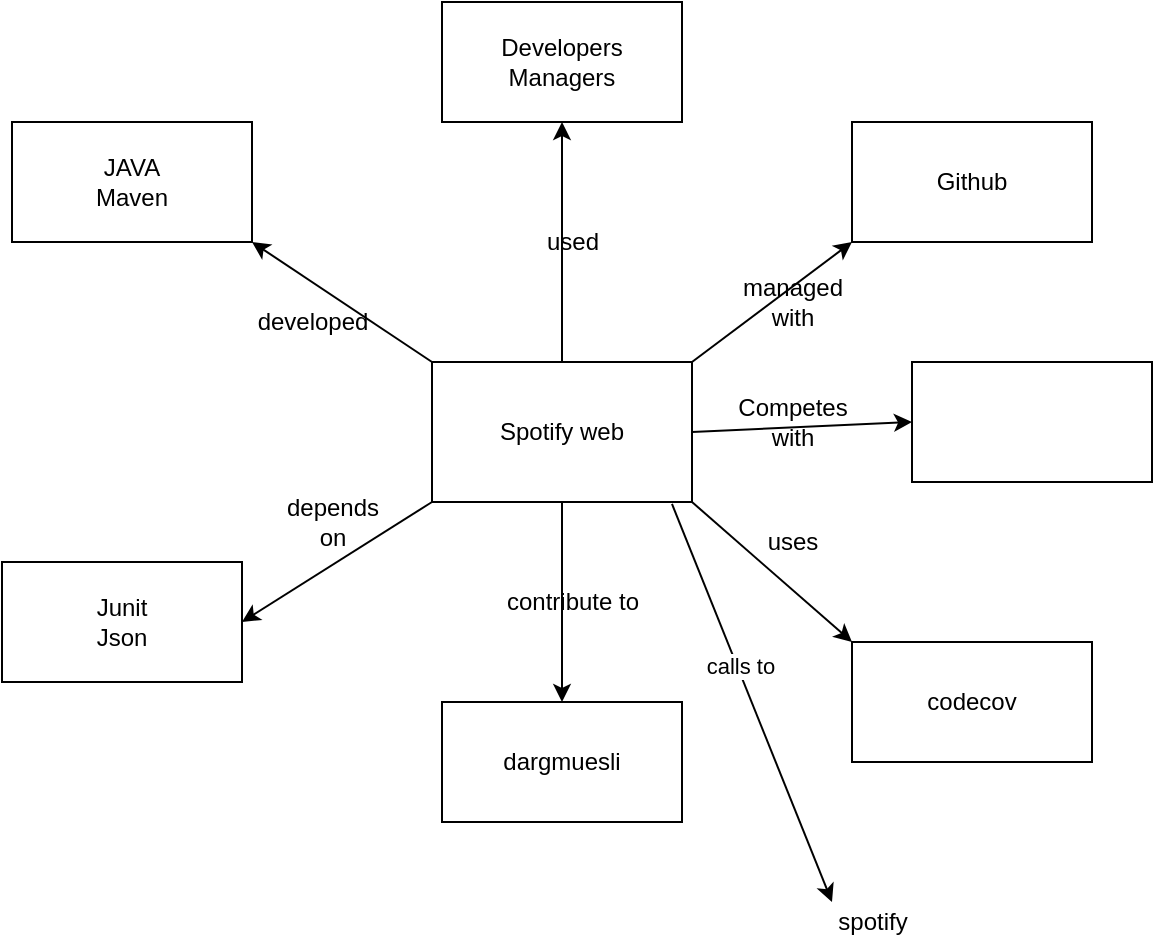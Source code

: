 <mxfile version="16.6.5" type="github" pages="5">
  <diagram id="i09vuHjo_J9IYXawHqGr" name="Page-1">
    <mxGraphModel dx="1182" dy="707" grid="1" gridSize="10" guides="1" tooltips="1" connect="1" arrows="1" fold="1" page="1" pageScale="1" pageWidth="827" pageHeight="1169" math="0" shadow="0">
      <root>
        <mxCell id="0" />
        <mxCell id="1" parent="0" />
        <mxCell id="gCuWJ5Lccc7KJokp8anK-1" value="Spotify web" style="rounded=0;whiteSpace=wrap;html=1;" vertex="1" parent="1">
          <mxGeometry x="340" y="320" width="130" height="70" as="geometry" />
        </mxCell>
        <mxCell id="gCuWJ5Lccc7KJokp8anK-2" value="JAVA&lt;br&gt;Maven" style="rounded=0;whiteSpace=wrap;html=1;" vertex="1" parent="1">
          <mxGeometry x="130" y="200" width="120" height="60" as="geometry" />
        </mxCell>
        <mxCell id="gCuWJ5Lccc7KJokp8anK-3" value="" style="endArrow=classic;html=1;rounded=0;entryX=1;entryY=1;entryDx=0;entryDy=0;exitX=0;exitY=0;exitDx=0;exitDy=0;" edge="1" parent="1" source="gCuWJ5Lccc7KJokp8anK-1" target="gCuWJ5Lccc7KJokp8anK-2">
          <mxGeometry width="50" height="50" relative="1" as="geometry">
            <mxPoint x="270" y="260" as="sourcePoint" />
            <mxPoint x="440" y="330" as="targetPoint" />
            <Array as="points" />
          </mxGeometry>
        </mxCell>
        <mxCell id="gCuWJ5Lccc7KJokp8anK-4" value="developed" style="text;html=1;align=center;verticalAlign=middle;resizable=0;points=[];autosize=1;strokeColor=none;fillColor=none;" vertex="1" parent="1">
          <mxGeometry x="245" y="290" width="70" height="20" as="geometry" />
        </mxCell>
        <mxCell id="gCuWJ5Lccc7KJokp8anK-5" value="Junit&lt;br&gt;Json" style="rounded=0;whiteSpace=wrap;html=1;" vertex="1" parent="1">
          <mxGeometry x="125" y="420" width="120" height="60" as="geometry" />
        </mxCell>
        <mxCell id="gCuWJ5Lccc7KJokp8anK-6" value="Developers&lt;br&gt;Managers" style="rounded=0;whiteSpace=wrap;html=1;" vertex="1" parent="1">
          <mxGeometry x="345" y="140" width="120" height="60" as="geometry" />
        </mxCell>
        <mxCell id="gCuWJ5Lccc7KJokp8anK-7" value="" style="endArrow=classic;html=1;rounded=0;exitX=0.5;exitY=0;exitDx=0;exitDy=0;entryX=0.5;entryY=1;entryDx=0;entryDy=0;" edge="1" parent="1" source="gCuWJ5Lccc7KJokp8anK-1" target="gCuWJ5Lccc7KJokp8anK-6">
          <mxGeometry width="50" height="50" relative="1" as="geometry">
            <mxPoint x="390" y="370" as="sourcePoint" />
            <mxPoint x="440" y="320" as="targetPoint" />
          </mxGeometry>
        </mxCell>
        <mxCell id="gCuWJ5Lccc7KJokp8anK-8" value="used" style="text;html=1;align=center;verticalAlign=middle;resizable=0;points=[];autosize=1;strokeColor=none;fillColor=none;" vertex="1" parent="1">
          <mxGeometry x="390" y="250" width="40" height="20" as="geometry" />
        </mxCell>
        <mxCell id="gCuWJ5Lccc7KJokp8anK-9" value="Github" style="rounded=0;whiteSpace=wrap;html=1;" vertex="1" parent="1">
          <mxGeometry x="550" y="200" width="120" height="60" as="geometry" />
        </mxCell>
        <mxCell id="gCuWJ5Lccc7KJokp8anK-10" value="" style="endArrow=classic;html=1;rounded=0;exitX=1;exitY=0;exitDx=0;exitDy=0;entryX=0;entryY=1;entryDx=0;entryDy=0;" edge="1" parent="1" source="gCuWJ5Lccc7KJokp8anK-1" target="gCuWJ5Lccc7KJokp8anK-9">
          <mxGeometry width="50" height="50" relative="1" as="geometry">
            <mxPoint x="390" y="370" as="sourcePoint" />
            <mxPoint x="440" y="320" as="targetPoint" />
          </mxGeometry>
        </mxCell>
        <mxCell id="gCuWJ5Lccc7KJokp8anK-11" value="managed&lt;br&gt;with" style="text;html=1;align=center;verticalAlign=middle;resizable=0;points=[];autosize=1;strokeColor=none;fillColor=none;" vertex="1" parent="1">
          <mxGeometry x="485" y="275" width="70" height="30" as="geometry" />
        </mxCell>
        <mxCell id="gCuWJ5Lccc7KJokp8anK-12" value="" style="rounded=0;whiteSpace=wrap;html=1;" vertex="1" parent="1">
          <mxGeometry x="580" y="320" width="120" height="60" as="geometry" />
        </mxCell>
        <mxCell id="gCuWJ5Lccc7KJokp8anK-13" value="" style="endArrow=classic;html=1;rounded=0;exitX=1;exitY=0.5;exitDx=0;exitDy=0;entryX=0;entryY=0.5;entryDx=0;entryDy=0;" edge="1" parent="1" source="gCuWJ5Lccc7KJokp8anK-1" target="gCuWJ5Lccc7KJokp8anK-12">
          <mxGeometry width="50" height="50" relative="1" as="geometry">
            <mxPoint x="390" y="370" as="sourcePoint" />
            <mxPoint x="440" y="320" as="targetPoint" />
          </mxGeometry>
        </mxCell>
        <mxCell id="gCuWJ5Lccc7KJokp8anK-14" value="Competes&lt;br&gt;with" style="text;html=1;align=center;verticalAlign=middle;resizable=0;points=[];autosize=1;strokeColor=none;fillColor=none;" vertex="1" parent="1">
          <mxGeometry x="485" y="335" width="70" height="30" as="geometry" />
        </mxCell>
        <mxCell id="gCuWJ5Lccc7KJokp8anK-15" value="" style="endArrow=classic;html=1;rounded=0;exitX=0;exitY=1;exitDx=0;exitDy=0;entryX=1;entryY=0.5;entryDx=0;entryDy=0;" edge="1" parent="1" source="gCuWJ5Lccc7KJokp8anK-1" target="gCuWJ5Lccc7KJokp8anK-5">
          <mxGeometry width="50" height="50" relative="1" as="geometry">
            <mxPoint x="390" y="360" as="sourcePoint" />
            <mxPoint x="440" y="310" as="targetPoint" />
          </mxGeometry>
        </mxCell>
        <mxCell id="gCuWJ5Lccc7KJokp8anK-16" value="depends&lt;br&gt;on" style="text;html=1;align=center;verticalAlign=middle;resizable=0;points=[];autosize=1;strokeColor=none;fillColor=none;" vertex="1" parent="1">
          <mxGeometry x="260" y="385" width="60" height="30" as="geometry" />
        </mxCell>
        <mxCell id="gCuWJ5Lccc7KJokp8anK-17" value="dargmuesli" style="rounded=0;whiteSpace=wrap;html=1;" vertex="1" parent="1">
          <mxGeometry x="345" y="490" width="120" height="60" as="geometry" />
        </mxCell>
        <mxCell id="gCuWJ5Lccc7KJokp8anK-18" value="codecov" style="rounded=0;whiteSpace=wrap;html=1;" vertex="1" parent="1">
          <mxGeometry x="550" y="460" width="120" height="60" as="geometry" />
        </mxCell>
        <mxCell id="gCuWJ5Lccc7KJokp8anK-19" value="" style="endArrow=classic;html=1;rounded=0;exitX=1;exitY=1;exitDx=0;exitDy=0;entryX=0;entryY=0;entryDx=0;entryDy=0;" edge="1" parent="1" source="gCuWJ5Lccc7KJokp8anK-1" target="gCuWJ5Lccc7KJokp8anK-18">
          <mxGeometry width="50" height="50" relative="1" as="geometry">
            <mxPoint x="390" y="350" as="sourcePoint" />
            <mxPoint x="440" y="300" as="targetPoint" />
          </mxGeometry>
        </mxCell>
        <mxCell id="gCuWJ5Lccc7KJokp8anK-20" value="uses" style="text;html=1;align=center;verticalAlign=middle;resizable=0;points=[];autosize=1;strokeColor=none;fillColor=none;" vertex="1" parent="1">
          <mxGeometry x="500" y="400" width="40" height="20" as="geometry" />
        </mxCell>
        <mxCell id="gCuWJ5Lccc7KJokp8anK-21" value="" style="endArrow=classic;html=1;rounded=0;exitX=0.5;exitY=1;exitDx=0;exitDy=0;entryX=0.5;entryY=0;entryDx=0;entryDy=0;" edge="1" parent="1" source="gCuWJ5Lccc7KJokp8anK-1" target="gCuWJ5Lccc7KJokp8anK-17">
          <mxGeometry width="50" height="50" relative="1" as="geometry">
            <mxPoint x="390" y="350" as="sourcePoint" />
            <mxPoint x="440" y="300" as="targetPoint" />
          </mxGeometry>
        </mxCell>
        <mxCell id="gCuWJ5Lccc7KJokp8anK-22" value="contribute to" style="text;html=1;align=center;verticalAlign=middle;resizable=0;points=[];autosize=1;strokeColor=none;fillColor=none;" vertex="1" parent="1">
          <mxGeometry x="370" y="430" width="80" height="20" as="geometry" />
        </mxCell>
        <mxCell id="6TCSS9PJFDNo-I1FZpse-1" value="" style="endArrow=classic;html=1;rounded=0;exitX=0.923;exitY=1.014;exitDx=0;exitDy=0;exitPerimeter=0;" edge="1" parent="1" source="gCuWJ5Lccc7KJokp8anK-1">
          <mxGeometry width="50" height="50" relative="1" as="geometry">
            <mxPoint x="390" y="350" as="sourcePoint" />
            <mxPoint x="540" y="590" as="targetPoint" />
          </mxGeometry>
        </mxCell>
        <mxCell id="6TCSS9PJFDNo-I1FZpse-3" value="calls to" style="edgeLabel;html=1;align=center;verticalAlign=middle;resizable=0;points=[];" vertex="1" connectable="0" parent="6TCSS9PJFDNo-I1FZpse-1">
          <mxGeometry x="-0.184" relative="1" as="geometry">
            <mxPoint x="1" as="offset" />
          </mxGeometry>
        </mxCell>
        <mxCell id="6TCSS9PJFDNo-I1FZpse-2" value="spotify" style="text;html=1;align=center;verticalAlign=middle;resizable=0;points=[];autosize=1;strokeColor=none;fillColor=none;" vertex="1" parent="1">
          <mxGeometry x="535" y="590" width="50" height="20" as="geometry" />
        </mxCell>
      </root>
    </mxGraphModel>
  </diagram>
  <diagram id="WcNQzQB_WlLp4lsHpLS6" name="Page-2">
    <mxGraphModel dx="1182" dy="707" grid="1" gridSize="10" guides="1" tooltips="1" connect="1" arrows="1" fold="1" page="1" pageScale="1" pageWidth="827" pageHeight="1169" math="0" shadow="0">
      <root>
        <mxCell id="BBfMfez5tS2_OF1u2IiI-0" />
        <mxCell id="BBfMfez5tS2_OF1u2IiI-1" parent="BBfMfez5tS2_OF1u2IiI-0" />
        <mxCell id="8WYR9thUh1YIFJCKNFi_-0" value="User" style="shape=umlActor;verticalLabelPosition=bottom;verticalAlign=top;html=1;outlineConnect=0;" vertex="1" parent="BBfMfez5tS2_OF1u2IiI-1">
          <mxGeometry x="170" y="320" width="30" height="60" as="geometry" />
        </mxCell>
        <mxCell id="8WYR9thUh1YIFJCKNFi_-3" value="Albums" style="ellipse;whiteSpace=wrap;html=1;" vertex="1" parent="BBfMfez5tS2_OF1u2IiI-1">
          <mxGeometry x="280" y="120" width="120" height="40" as="geometry" />
        </mxCell>
        <mxCell id="8WYR9thUh1YIFJCKNFi_-5" value="" style="endArrow=none;html=1;rounded=0;exitX=1;exitY=0.333;exitDx=0;exitDy=0;exitPerimeter=0;" edge="1" parent="BBfMfez5tS2_OF1u2IiI-1" source="8WYR9thUh1YIFJCKNFi_-0" target="8WYR9thUh1YIFJCKNFi_-3">
          <mxGeometry width="50" height="50" relative="1" as="geometry">
            <mxPoint x="380" y="390" as="sourcePoint" />
            <mxPoint x="430" y="340" as="targetPoint" />
          </mxGeometry>
        </mxCell>
        <mxCell id="8WYR9thUh1YIFJCKNFi_-7" value="Follow" style="ellipse;whiteSpace=wrap;html=1;" vertex="1" parent="BBfMfez5tS2_OF1u2IiI-1">
          <mxGeometry x="330" y="320" width="120" height="40" as="geometry" />
        </mxCell>
        <mxCell id="8WYR9thUh1YIFJCKNFi_-10" value="Episodes" style="ellipse;whiteSpace=wrap;html=1;" vertex="1" parent="BBfMfez5tS2_OF1u2IiI-1">
          <mxGeometry x="320" y="260" width="120" height="40" as="geometry" />
        </mxCell>
        <mxCell id="8WYR9thUh1YIFJCKNFi_-11" value="Artists" style="ellipse;whiteSpace=wrap;html=1;" vertex="1" parent="BBfMfez5tS2_OF1u2IiI-1">
          <mxGeometry x="310" y="190" width="120" height="40" as="geometry" />
        </mxCell>
        <mxCell id="8WYR9thUh1YIFJCKNFi_-12" value="Playlists" style="ellipse;whiteSpace=wrap;html=1;" vertex="1" parent="BBfMfez5tS2_OF1u2IiI-1">
          <mxGeometry x="320" y="440" width="120" height="40" as="geometry" />
        </mxCell>
        <mxCell id="8WYR9thUh1YIFJCKNFi_-13" value="Personalization" style="ellipse;whiteSpace=wrap;html=1;" vertex="1" parent="BBfMfez5tS2_OF1u2IiI-1">
          <mxGeometry x="330" y="380" width="120" height="40" as="geometry" />
        </mxCell>
        <mxCell id="8WYR9thUh1YIFJCKNFi_-14" value="Search" style="ellipse;whiteSpace=wrap;html=1;" vertex="1" parent="BBfMfez5tS2_OF1u2IiI-1">
          <mxGeometry x="300" y="500" width="120" height="40" as="geometry" />
        </mxCell>
        <mxCell id="8WYR9thUh1YIFJCKNFi_-17" value="" style="endArrow=none;html=1;rounded=0;entryX=0;entryY=1;entryDx=0;entryDy=0;" edge="1" parent="BBfMfez5tS2_OF1u2IiI-1" target="8WYR9thUh1YIFJCKNFi_-11">
          <mxGeometry width="50" height="50" relative="1" as="geometry">
            <mxPoint x="200" y="340" as="sourcePoint" />
            <mxPoint x="430" y="430" as="targetPoint" />
          </mxGeometry>
        </mxCell>
        <mxCell id="8WYR9thUh1YIFJCKNFi_-18" value="" style="endArrow=none;html=1;rounded=0;entryX=0;entryY=1;entryDx=0;entryDy=0;" edge="1" parent="BBfMfez5tS2_OF1u2IiI-1" target="8WYR9thUh1YIFJCKNFi_-10">
          <mxGeometry width="50" height="50" relative="1" as="geometry">
            <mxPoint x="200" y="340" as="sourcePoint" />
            <mxPoint x="430" y="430" as="targetPoint" />
          </mxGeometry>
        </mxCell>
        <mxCell id="8WYR9thUh1YIFJCKNFi_-19" value="" style="endArrow=none;html=1;rounded=0;entryX=0;entryY=0.5;entryDx=0;entryDy=0;" edge="1" parent="BBfMfez5tS2_OF1u2IiI-1" target="8WYR9thUh1YIFJCKNFi_-7">
          <mxGeometry width="50" height="50" relative="1" as="geometry">
            <mxPoint x="200" y="340" as="sourcePoint" />
            <mxPoint x="430" y="430" as="targetPoint" />
          </mxGeometry>
        </mxCell>
        <mxCell id="8WYR9thUh1YIFJCKNFi_-20" value="" style="endArrow=none;html=1;rounded=0;entryX=0;entryY=0;entryDx=0;entryDy=0;" edge="1" parent="BBfMfez5tS2_OF1u2IiI-1" target="8WYR9thUh1YIFJCKNFi_-13">
          <mxGeometry width="50" height="50" relative="1" as="geometry">
            <mxPoint x="200" y="340" as="sourcePoint" />
            <mxPoint x="430" y="430" as="targetPoint" />
          </mxGeometry>
        </mxCell>
        <mxCell id="8WYR9thUh1YIFJCKNFi_-21" value="" style="endArrow=none;html=1;rounded=0;exitX=1;exitY=0.333;exitDx=0;exitDy=0;exitPerimeter=0;entryX=0;entryY=0;entryDx=0;entryDy=0;" edge="1" parent="BBfMfez5tS2_OF1u2IiI-1" source="8WYR9thUh1YIFJCKNFi_-0" target="8WYR9thUh1YIFJCKNFi_-12">
          <mxGeometry width="50" height="50" relative="1" as="geometry">
            <mxPoint x="380" y="480" as="sourcePoint" />
            <mxPoint x="430" y="430" as="targetPoint" />
          </mxGeometry>
        </mxCell>
        <mxCell id="8WYR9thUh1YIFJCKNFi_-22" value="" style="endArrow=none;html=1;rounded=0;entryX=0;entryY=0;entryDx=0;entryDy=0;" edge="1" parent="BBfMfez5tS2_OF1u2IiI-1" target="8WYR9thUh1YIFJCKNFi_-14">
          <mxGeometry width="50" height="50" relative="1" as="geometry">
            <mxPoint x="200" y="340" as="sourcePoint" />
            <mxPoint x="430" y="430" as="targetPoint" />
          </mxGeometry>
        </mxCell>
        <mxCell id="8WYR9thUh1YIFJCKNFi_-23" value="Shows" style="ellipse;whiteSpace=wrap;html=1;" vertex="1" parent="BBfMfez5tS2_OF1u2IiI-1">
          <mxGeometry x="280" y="564.5" width="120" height="40" as="geometry" />
        </mxCell>
      </root>
    </mxGraphModel>
  </diagram>
  <diagram id="LqY5YqS1tLsE-u66fi1u" name="Page-3">
    <mxGraphModel dx="2009" dy="707" grid="1" gridSize="10" guides="1" tooltips="1" connect="1" arrows="1" fold="1" page="1" pageScale="1" pageWidth="827" pageHeight="1169" math="0" shadow="0">
      <root>
        <mxCell id="bd_KzBLHp9iL400J-RGi-0" />
        <mxCell id="bd_KzBLHp9iL400J-RGi-1" parent="bd_KzBLHp9iL400J-RGi-0" />
        <mxCell id="bd_KzBLHp9iL400J-RGi-2" value="&lt;p style=&quot;margin: 0px ; margin-top: 6px ; text-align: center&quot;&gt;&lt;b&gt;Component&lt;/b&gt;&lt;/p&gt;&lt;hr&gt;&lt;p style=&quot;margin: 0px ; margin-left: 8px&quot;&gt;Enumeration&lt;/p&gt;" style="align=left;overflow=fill;html=1;dropTarget=0;" vertex="1" parent="bd_KzBLHp9iL400J-RGi-1">
          <mxGeometry x="310" y="180" width="180" height="60" as="geometry" />
        </mxCell>
        <mxCell id="bd_KzBLHp9iL400J-RGi-3" value="" style="shape=component;jettyWidth=8;jettyHeight=4;" vertex="1" parent="bd_KzBLHp9iL400J-RGi-2">
          <mxGeometry x="1" width="20" height="20" relative="1" as="geometry">
            <mxPoint x="-24" y="4" as="offset" />
          </mxGeometry>
        </mxCell>
        <mxCell id="bd_KzBLHp9iL400J-RGi-4" value="&lt;p style=&quot;margin: 0px ; margin-top: 6px ; text-align: center&quot;&gt;&lt;b&gt;Component&lt;/b&gt;&lt;/p&gt;&lt;hr&gt;&lt;p style=&quot;margin: 0px ; margin-left: 8px&quot;&gt;Exceptions&lt;/p&gt;" style="align=left;overflow=fill;html=1;dropTarget=0;" vertex="1" parent="bd_KzBLHp9iL400J-RGi-1">
          <mxGeometry x="560" y="180" width="180" height="60" as="geometry" />
        </mxCell>
        <mxCell id="bd_KzBLHp9iL400J-RGi-5" value="" style="shape=component;jettyWidth=8;jettyHeight=4;" vertex="1" parent="bd_KzBLHp9iL400J-RGi-4">
          <mxGeometry x="1" width="20" height="20" relative="1" as="geometry">
            <mxPoint x="-24" y="4" as="offset" />
          </mxGeometry>
        </mxCell>
        <mxCell id="bd_KzBLHp9iL400J-RGi-6" value="&lt;p style=&quot;margin: 0px ; margin-top: 6px ; text-align: center&quot;&gt;&lt;b&gt;Component&lt;/b&gt;&lt;/p&gt;&lt;hr&gt;&lt;p style=&quot;margin: 0px ; margin-left: 8px&quot;&gt;Model Objects&lt;/p&gt;" style="align=left;overflow=fill;html=1;dropTarget=0;" vertex="1" parent="bd_KzBLHp9iL400J-RGi-1">
          <mxGeometry x="-10" y="180" width="180" height="60" as="geometry" />
        </mxCell>
        <mxCell id="bd_KzBLHp9iL400J-RGi-7" value="" style="shape=component;jettyWidth=8;jettyHeight=4;" vertex="1" parent="bd_KzBLHp9iL400J-RGi-6">
          <mxGeometry x="1" width="20" height="20" relative="1" as="geometry">
            <mxPoint x="-24" y="4" as="offset" />
          </mxGeometry>
        </mxCell>
        <mxCell id="bd_KzBLHp9iL400J-RGi-13" value="&lt;p style=&quot;margin: 0px ; margin-top: 6px ; text-align: center&quot;&gt;&lt;b&gt;Component&lt;/b&gt;&lt;/p&gt;&lt;hr&gt;&lt;p style=&quot;margin: 0px ; margin-left: 8px&quot;&gt;Request&lt;/p&gt;" style="align=left;overflow=fill;html=1;dropTarget=0;" vertex="1" parent="bd_KzBLHp9iL400J-RGi-1">
          <mxGeometry x="310" y="320" width="180" height="60" as="geometry" />
        </mxCell>
        <mxCell id="bd_KzBLHp9iL400J-RGi-14" value="" style="shape=component;jettyWidth=8;jettyHeight=4;" vertex="1" parent="bd_KzBLHp9iL400J-RGi-13">
          <mxGeometry x="1" width="20" height="20" relative="1" as="geometry">
            <mxPoint x="-24" y="4" as="offset" />
          </mxGeometry>
        </mxCell>
        <mxCell id="bd_KzBLHp9iL400J-RGi-15" value="&lt;p style=&quot;margin: 0px ; margin-top: 6px ; text-align: center&quot;&gt;&lt;b&gt;Component&lt;/b&gt;&lt;/p&gt;&lt;hr&gt;&lt;p style=&quot;margin: 0px ; margin-left: 8px&quot;&gt;Detailed&lt;/p&gt;" style="align=left;overflow=fill;html=1;dropTarget=0;" vertex="1" parent="bd_KzBLHp9iL400J-RGi-1">
          <mxGeometry x="310" y="60" width="180" height="60" as="geometry" />
        </mxCell>
        <mxCell id="bd_KzBLHp9iL400J-RGi-16" value="" style="shape=component;jettyWidth=8;jettyHeight=4;" vertex="1" parent="bd_KzBLHp9iL400J-RGi-15">
          <mxGeometry x="1" width="20" height="20" relative="1" as="geometry">
            <mxPoint x="-24" y="4" as="offset" />
          </mxGeometry>
        </mxCell>
        <mxCell id="bd_KzBLHp9iL400J-RGi-22" value="" style="rounded=0;orthogonalLoop=1;jettySize=auto;html=1;endArrow=none;endFill=0;sketch=0;sourcePerimeterSpacing=0;targetPerimeterSpacing=0;exitX=0.5;exitY=0;exitDx=0;exitDy=0;" edge="1" target="bd_KzBLHp9iL400J-RGi-24" parent="bd_KzBLHp9iL400J-RGi-1" source="bd_KzBLHp9iL400J-RGi-2">
          <mxGeometry relative="1" as="geometry">
            <mxPoint x="380" y="145" as="sourcePoint" />
          </mxGeometry>
        </mxCell>
        <mxCell id="bd_KzBLHp9iL400J-RGi-23" value="" style="rounded=0;orthogonalLoop=1;jettySize=auto;html=1;endArrow=halfCircle;endFill=0;entryX=0.5;entryY=0.5;endSize=6;strokeWidth=1;sketch=0;exitX=0.5;exitY=1;exitDx=0;exitDy=0;" edge="1" target="bd_KzBLHp9iL400J-RGi-24" parent="bd_KzBLHp9iL400J-RGi-1" source="bd_KzBLHp9iL400J-RGi-15">
          <mxGeometry relative="1" as="geometry">
            <mxPoint x="420" y="145" as="sourcePoint" />
          </mxGeometry>
        </mxCell>
        <mxCell id="bd_KzBLHp9iL400J-RGi-24" value="" style="ellipse;whiteSpace=wrap;html=1;align=center;aspect=fixed;resizable=0;points=[];outlineConnect=0;sketch=0;" vertex="1" parent="bd_KzBLHp9iL400J-RGi-1">
          <mxGeometry x="395" y="140" width="10" height="10" as="geometry" />
        </mxCell>
        <mxCell id="bd_KzBLHp9iL400J-RGi-25" value="&lt;p style=&quot;margin: 0px ; margin-top: 6px ; text-align: center&quot;&gt;&lt;b&gt;Component&lt;/b&gt;&lt;/p&gt;&lt;hr&gt;&lt;p style=&quot;margin: 0px ; margin-left: 8px&quot;&gt;Credentials&lt;/p&gt;" style="align=left;overflow=fill;html=1;dropTarget=0;" vertex="1" parent="bd_KzBLHp9iL400J-RGi-1">
          <mxGeometry x="-120" y="60" width="180" height="60" as="geometry" />
        </mxCell>
        <mxCell id="bd_KzBLHp9iL400J-RGi-26" value="" style="shape=component;jettyWidth=8;jettyHeight=4;" vertex="1" parent="bd_KzBLHp9iL400J-RGi-25">
          <mxGeometry x="1" width="20" height="20" relative="1" as="geometry">
            <mxPoint x="-24" y="4" as="offset" />
          </mxGeometry>
        </mxCell>
        <mxCell id="bd_KzBLHp9iL400J-RGi-27" value="&lt;p style=&quot;margin:0px;margin-top:6px;text-align:center;&quot;&gt;&lt;b&gt;Component&lt;/b&gt;&lt;/p&gt;&lt;hr/&gt;&lt;p style=&quot;margin:0px;margin-left:8px;&quot;&gt;+ Attribute1: Type&lt;br/&gt;+ Attribute2: Type&lt;/p&gt;" style="align=left;overflow=fill;html=1;dropTarget=0;" vertex="1" parent="bd_KzBLHp9iL400J-RGi-1">
          <mxGeometry x="100" y="60" width="180" height="60" as="geometry" />
        </mxCell>
        <mxCell id="bd_KzBLHp9iL400J-RGi-28" value="" style="shape=component;jettyWidth=8;jettyHeight=4;" vertex="1" parent="bd_KzBLHp9iL400J-RGi-27">
          <mxGeometry x="1" width="20" height="20" relative="1" as="geometry">
            <mxPoint x="-24" y="4" as="offset" />
          </mxGeometry>
        </mxCell>
        <mxCell id="bd_KzBLHp9iL400J-RGi-31" value="&lt;p style=&quot;margin: 0px ; margin-top: 6px ; text-align: center&quot;&gt;&lt;b&gt;Component&lt;/b&gt;&lt;/p&gt;&lt;p style=&quot;margin: 0px ; margin-left: 8px&quot;&gt;&lt;br&gt;API Man&lt;/p&gt;" style="align=left;overflow=fill;html=1;dropTarget=0;" vertex="1" parent="bd_KzBLHp9iL400J-RGi-1">
          <mxGeometry y="320" width="180" height="60" as="geometry" />
        </mxCell>
        <mxCell id="bd_KzBLHp9iL400J-RGi-32" value="" style="shape=component;jettyWidth=8;jettyHeight=4;" vertex="1" parent="bd_KzBLHp9iL400J-RGi-31">
          <mxGeometry x="1" width="20" height="20" relative="1" as="geometry">
            <mxPoint x="-24" y="4" as="offset" />
          </mxGeometry>
        </mxCell>
      </root>
    </mxGraphModel>
  </diagram>
  <diagram id="BAFjkvOrYx3noGDURRJH" name="Page-4">
    <mxGraphModel dx="1182" dy="707" grid="1" gridSize="10" guides="1" tooltips="1" connect="1" arrows="1" fold="1" page="1" pageScale="1" pageWidth="827" pageHeight="1169" math="0" shadow="0">
      <root>
        <mxCell id="29F2cNyM1pIL3T9SZejv-0" />
        <mxCell id="29F2cNyM1pIL3T9SZejv-1" parent="29F2cNyM1pIL3T9SZejv-0" />
        <mxCell id="29F2cNyM1pIL3T9SZejv-2" value="COMPUTER/SERVER" style="text;html=1;align=center;verticalAlign=middle;resizable=0;points=[];autosize=1;strokeColor=none;fillColor=none;" vertex="1" parent="29F2cNyM1pIL3T9SZejv-1">
          <mxGeometry x="90" y="180" width="140" height="20" as="geometry" />
        </mxCell>
        <mxCell id="29F2cNyM1pIL3T9SZejv-3" value="" style="endArrow=none;html=1;rounded=0;exitX=1.007;exitY=0.45;exitDx=0;exitDy=0;exitPerimeter=0;" edge="1" parent="29F2cNyM1pIL3T9SZejv-1" source="29F2cNyM1pIL3T9SZejv-2">
          <mxGeometry width="50" height="50" relative="1" as="geometry">
            <mxPoint x="390" y="290" as="sourcePoint" />
            <mxPoint x="430" y="100" as="targetPoint" />
          </mxGeometry>
        </mxCell>
        <mxCell id="29F2cNyM1pIL3T9SZejv-4" value="JAVA" style="text;html=1;align=center;verticalAlign=middle;resizable=0;points=[];autosize=1;strokeColor=none;fillColor=none;" vertex="1" parent="29F2cNyM1pIL3T9SZejv-1">
          <mxGeometry x="140" y="200" width="40" height="20" as="geometry" />
        </mxCell>
        <mxCell id="29F2cNyM1pIL3T9SZejv-5" value="Text" style="text;html=1;align=center;verticalAlign=middle;resizable=0;points=[];autosize=1;strokeColor=none;fillColor=none;" vertex="1" parent="29F2cNyM1pIL3T9SZejv-1">
          <mxGeometry x="460" y="80" width="40" height="20" as="geometry" />
        </mxCell>
        <mxCell id="29F2cNyM1pIL3T9SZejv-6" value="Spotify java" style="text;html=1;align=center;verticalAlign=middle;resizable=0;points=[];autosize=1;strokeColor=none;fillColor=none;" vertex="1" parent="29F2cNyM1pIL3T9SZejv-1">
          <mxGeometry x="120" y="220" width="80" height="20" as="geometry" />
        </mxCell>
      </root>
    </mxGraphModel>
  </diagram>
  <diagram id="JejXxvYYwUt8efaj_vBR" name="Page-5">
    <mxGraphModel dx="1182" dy="707" grid="1" gridSize="10" guides="1" tooltips="1" connect="1" arrows="1" fold="1" page="1" pageScale="1" pageWidth="827" pageHeight="1169" math="0" shadow="0">
      <root>
        <mxCell id="pbPiT_1yCUv4oqb2GEbm-0" />
        <mxCell id="pbPiT_1yCUv4oqb2GEbm-1" parent="pbPiT_1yCUv4oqb2GEbm-0" />
      </root>
    </mxGraphModel>
  </diagram>
</mxfile>
